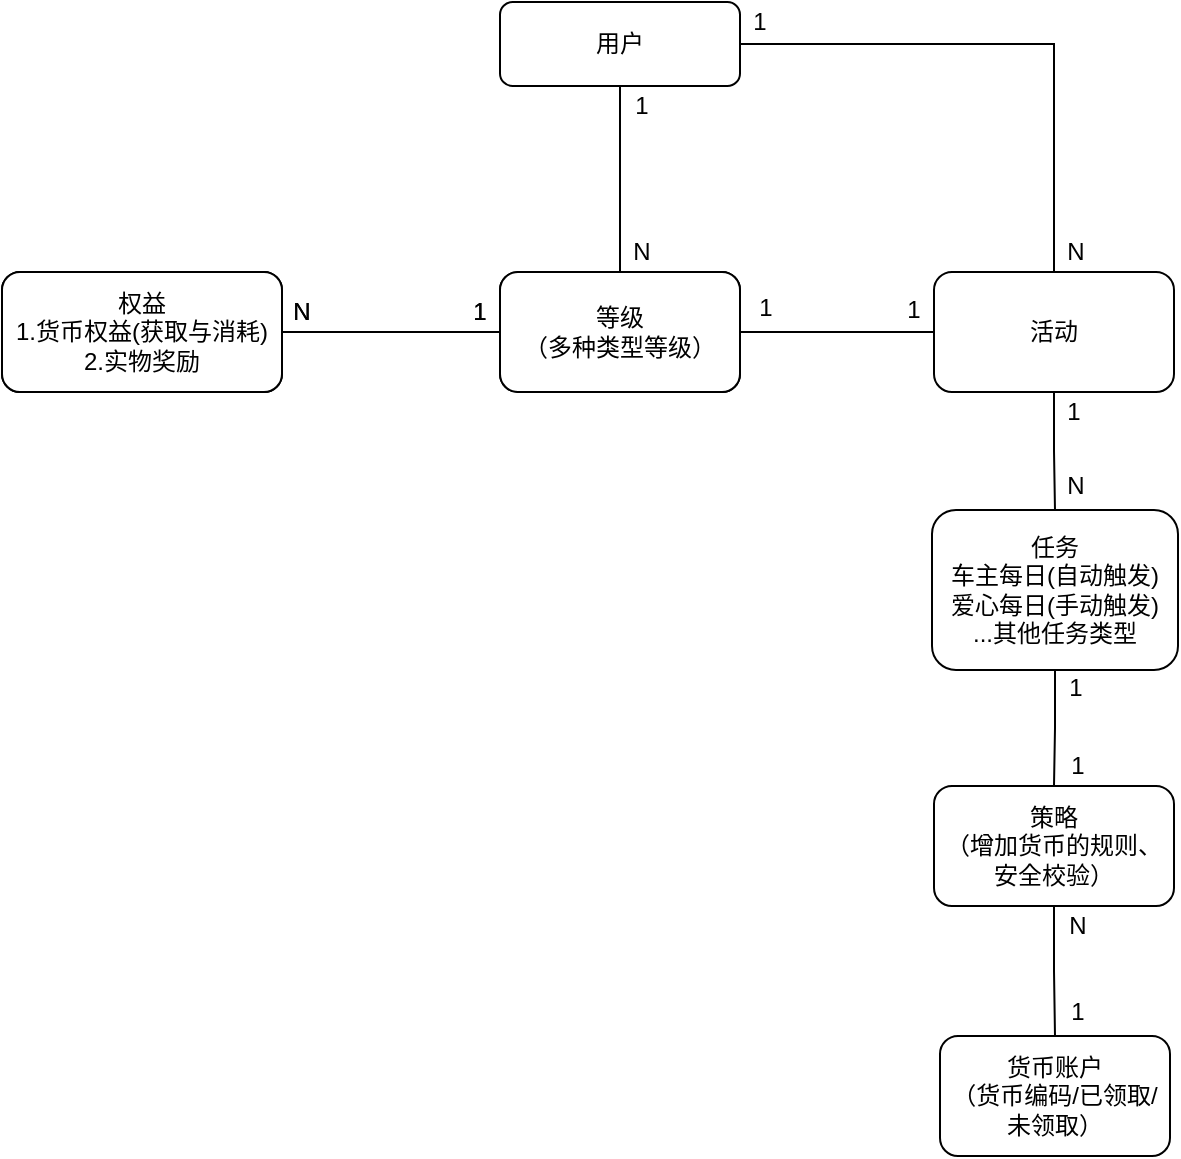 <mxfile version="17.4.6" type="github">
  <diagram id="R2lEEEUBdFMjLlhIrx00" name="Page-1">
    <mxGraphModel dx="1422" dy="762" grid="1" gridSize="10" guides="1" tooltips="1" connect="1" arrows="1" fold="1" page="1" pageScale="1" pageWidth="850" pageHeight="1100" math="0" shadow="0" extFonts="Permanent Marker^https://fonts.googleapis.com/css?family=Permanent+Marker">
      <root>
        <mxCell id="0" />
        <mxCell id="1" parent="0" />
        <mxCell id="8VrVetNonSgiCDTG21WU-2" value="货币账户&lt;br&gt;&lt;span style=&quot;text-align: left&quot;&gt;（货币编码/已领取/未领取）&lt;/span&gt;" style="rounded=1;whiteSpace=wrap;html=1;" parent="1" vertex="1">
          <mxGeometry x="559" y="697" width="115" height="60" as="geometry" />
        </mxCell>
        <mxCell id="8VrVetNonSgiCDTG21WU-3" value="等级&lt;br&gt;（多种类型等级）" style="rounded=1;whiteSpace=wrap;html=1;" parent="1" vertex="1">
          <mxGeometry x="339" y="315" width="120" height="60" as="geometry" />
        </mxCell>
        <mxCell id="8VrVetNonSgiCDTG21WU-7" style="rounded=0;orthogonalLoop=1;jettySize=auto;html=1;exitX=0.5;exitY=1;exitDx=0;exitDy=0;entryX=0.5;entryY=0;entryDx=0;entryDy=0;edgeStyle=orthogonalEdgeStyle;endArrow=none;endFill=0;" parent="1" source="8VrVetNonSgiCDTG21WU-5" edge="1" target="r65WCnQhAkEXvmWMmmYw-30">
          <mxGeometry relative="1" as="geometry">
            <mxPoint x="614" y="574" as="targetPoint" />
          </mxGeometry>
        </mxCell>
        <mxCell id="8VrVetNonSgiCDTG21WU-5" value="任务&lt;br&gt;车主每日(自动触发)&lt;br&gt;爱心每日(手动触发)&lt;br&gt;...其他任务类型" style="rounded=1;whiteSpace=wrap;html=1;" parent="1" vertex="1">
          <mxGeometry x="555" y="434" width="123" height="80" as="geometry" />
        </mxCell>
        <mxCell id="r65WCnQhAkEXvmWMmmYw-31" style="rounded=0;orthogonalLoop=1;jettySize=auto;html=1;exitX=0.5;exitY=1;exitDx=0;exitDy=0;entryX=0.5;entryY=0;entryDx=0;entryDy=0;edgeStyle=orthogonalEdgeStyle;endArrow=none;endFill=0;" edge="1" parent="1" source="r65WCnQhAkEXvmWMmmYw-30" target="8VrVetNonSgiCDTG21WU-2">
          <mxGeometry relative="1" as="geometry" />
        </mxCell>
        <mxCell id="r65WCnQhAkEXvmWMmmYw-30" value="策略&lt;br&gt;（增加货币的规则、安全校验）" style="rounded=1;whiteSpace=wrap;html=1;" vertex="1" parent="1">
          <mxGeometry x="556" y="572" width="120" height="60" as="geometry" />
        </mxCell>
        <mxCell id="r65WCnQhAkEXvmWMmmYw-34" style="rounded=0;orthogonalLoop=1;jettySize=auto;html=1;exitX=0.5;exitY=1;exitDx=0;exitDy=0;entryX=0.5;entryY=0;entryDx=0;entryDy=0;edgeStyle=orthogonalEdgeStyle;endArrow=none;endFill=0;" edge="1" parent="1" source="r65WCnQhAkEXvmWMmmYw-33" target="8VrVetNonSgiCDTG21WU-5">
          <mxGeometry relative="1" as="geometry" />
        </mxCell>
        <mxCell id="r65WCnQhAkEXvmWMmmYw-33" value="活动" style="rounded=1;whiteSpace=wrap;html=1;" vertex="1" parent="1">
          <mxGeometry x="556" y="315" width="120" height="60" as="geometry" />
        </mxCell>
        <mxCell id="r65WCnQhAkEXvmWMmmYw-35" value="权益&lt;br&gt;1.货币权益(获取与消耗)&lt;br&gt;2.实物奖励&lt;br&gt;" style="rounded=1;whiteSpace=wrap;html=1;" vertex="1" parent="1">
          <mxGeometry x="90" y="315" width="140" height="60" as="geometry" />
        </mxCell>
        <mxCell id="r65WCnQhAkEXvmWMmmYw-37" value="1" style="text;html=1;strokeColor=none;fillColor=none;align=center;verticalAlign=middle;whiteSpace=wrap;rounded=0;" vertex="1" parent="1">
          <mxGeometry x="319" y="325" width="20" height="20" as="geometry" />
        </mxCell>
        <mxCell id="r65WCnQhAkEXvmWMmmYw-38" value="N" style="text;html=1;strokeColor=none;fillColor=none;align=center;verticalAlign=middle;whiteSpace=wrap;rounded=0;" vertex="1" parent="1">
          <mxGeometry x="230" y="325" width="20" height="20" as="geometry" />
        </mxCell>
        <mxCell id="r65WCnQhAkEXvmWMmmYw-40" value="1" style="text;html=1;strokeColor=none;fillColor=none;align=center;verticalAlign=middle;whiteSpace=wrap;rounded=0;" vertex="1" parent="1">
          <mxGeometry x="536" y="324" width="20" height="20" as="geometry" />
        </mxCell>
        <mxCell id="r65WCnQhAkEXvmWMmmYw-43" value="N" style="text;html=1;strokeColor=none;fillColor=none;align=center;verticalAlign=middle;whiteSpace=wrap;rounded=0;" vertex="1" parent="1">
          <mxGeometry x="618" y="632" width="20" height="20" as="geometry" />
        </mxCell>
        <mxCell id="r65WCnQhAkEXvmWMmmYw-44" value="1" style="text;html=1;strokeColor=none;fillColor=none;align=center;verticalAlign=middle;whiteSpace=wrap;rounded=0;" vertex="1" parent="1">
          <mxGeometry x="618" y="675" width="20" height="20" as="geometry" />
        </mxCell>
        <mxCell id="r65WCnQhAkEXvmWMmmYw-45" value="1" style="text;html=1;strokeColor=none;fillColor=none;align=center;verticalAlign=middle;whiteSpace=wrap;rounded=0;" vertex="1" parent="1">
          <mxGeometry x="618" y="552" width="20" height="20" as="geometry" />
        </mxCell>
        <mxCell id="r65WCnQhAkEXvmWMmmYw-46" value="1" style="text;html=1;strokeColor=none;fillColor=none;align=center;verticalAlign=middle;whiteSpace=wrap;rounded=0;" vertex="1" parent="1">
          <mxGeometry x="617" y="513" width="20" height="20" as="geometry" />
        </mxCell>
        <mxCell id="r65WCnQhAkEXvmWMmmYw-47" value="1" style="text;html=1;strokeColor=none;fillColor=none;align=center;verticalAlign=middle;whiteSpace=wrap;rounded=0;" vertex="1" parent="1">
          <mxGeometry x="616" y="375" width="20" height="20" as="geometry" />
        </mxCell>
        <mxCell id="r65WCnQhAkEXvmWMmmYw-48" value="N" style="text;html=1;strokeColor=none;fillColor=none;align=center;verticalAlign=middle;whiteSpace=wrap;rounded=0;" vertex="1" parent="1">
          <mxGeometry x="617" y="412" width="20" height="20" as="geometry" />
        </mxCell>
        <mxCell id="r65WCnQhAkEXvmWMmmYw-70" style="rounded=0;orthogonalLoop=1;jettySize=auto;html=1;exitX=1;exitY=0.5;exitDx=0;exitDy=0;entryX=0;entryY=0.5;entryDx=0;entryDy=0;edgeStyle=orthogonalEdgeStyle;endArrow=none;endFill=0;" edge="1" parent="1" source="r65WCnQhAkEXvmWMmmYw-61" target="r65WCnQhAkEXvmWMmmYw-33">
          <mxGeometry relative="1" as="geometry" />
        </mxCell>
        <mxCell id="r65WCnQhAkEXvmWMmmYw-61" value="等级&lt;br&gt;（多种类型等级）" style="rounded=1;whiteSpace=wrap;html=1;" vertex="1" parent="1">
          <mxGeometry x="339" y="315" width="120" height="60" as="geometry" />
        </mxCell>
        <mxCell id="r65WCnQhAkEXvmWMmmYw-62" value="权益&lt;br&gt;1.货币权益(获取与消耗)&lt;br&gt;2.实物奖励&lt;br&gt;" style="rounded=1;whiteSpace=wrap;html=1;" vertex="1" parent="1">
          <mxGeometry x="90" y="315" width="140" height="60" as="geometry" />
        </mxCell>
        <mxCell id="r65WCnQhAkEXvmWMmmYw-63" value="1" style="text;html=1;strokeColor=none;fillColor=none;align=center;verticalAlign=middle;whiteSpace=wrap;rounded=0;" vertex="1" parent="1">
          <mxGeometry x="319" y="325" width="20" height="20" as="geometry" />
        </mxCell>
        <mxCell id="r65WCnQhAkEXvmWMmmYw-78" style="edgeStyle=orthogonalEdgeStyle;rounded=0;orthogonalLoop=1;jettySize=auto;html=1;exitX=0;exitY=1;exitDx=0;exitDy=0;entryX=0;entryY=0.5;entryDx=0;entryDy=0;endArrow=none;endFill=0;" edge="1" parent="1" source="r65WCnQhAkEXvmWMmmYw-64" target="r65WCnQhAkEXvmWMmmYw-61">
          <mxGeometry relative="1" as="geometry">
            <Array as="points">
              <mxPoint x="280" y="345" />
              <mxPoint x="280" y="345" />
            </Array>
          </mxGeometry>
        </mxCell>
        <mxCell id="r65WCnQhAkEXvmWMmmYw-64" value="N" style="text;html=1;strokeColor=none;fillColor=none;align=center;verticalAlign=middle;whiteSpace=wrap;rounded=0;" vertex="1" parent="1">
          <mxGeometry x="230" y="325" width="20" height="20" as="geometry" />
        </mxCell>
        <mxCell id="r65WCnQhAkEXvmWMmmYw-65" value="1" style="text;html=1;strokeColor=none;fillColor=none;align=center;verticalAlign=middle;whiteSpace=wrap;rounded=0;" vertex="1" parent="1">
          <mxGeometry x="462" y="323" width="20" height="20" as="geometry" />
        </mxCell>
        <mxCell id="r65WCnQhAkEXvmWMmmYw-66" value="" style="rounded=0;orthogonalLoop=1;jettySize=auto;html=1;edgeStyle=orthogonalEdgeStyle;endArrow=none;endFill=0;" edge="1" source="r65WCnQhAkEXvmWMmmYw-67" target="r65WCnQhAkEXvmWMmmYw-61" parent="1">
          <mxGeometry relative="1" as="geometry" />
        </mxCell>
        <mxCell id="r65WCnQhAkEXvmWMmmYw-77" style="edgeStyle=orthogonalEdgeStyle;rounded=0;orthogonalLoop=1;jettySize=auto;html=1;exitX=1;exitY=0.5;exitDx=0;exitDy=0;entryX=0.5;entryY=0;entryDx=0;entryDy=0;endArrow=none;endFill=0;" edge="1" parent="1" source="r65WCnQhAkEXvmWMmmYw-67" target="r65WCnQhAkEXvmWMmmYw-33">
          <mxGeometry relative="1" as="geometry" />
        </mxCell>
        <mxCell id="r65WCnQhAkEXvmWMmmYw-67" value="用户" style="rounded=1;whiteSpace=wrap;html=1;" vertex="1" parent="1">
          <mxGeometry x="339" y="180" width="120" height="42" as="geometry" />
        </mxCell>
        <mxCell id="r65WCnQhAkEXvmWMmmYw-68" value="N" style="text;html=1;strokeColor=none;fillColor=none;align=center;verticalAlign=middle;whiteSpace=wrap;rounded=0;" vertex="1" parent="1">
          <mxGeometry x="400" y="295" width="20" height="20" as="geometry" />
        </mxCell>
        <mxCell id="r65WCnQhAkEXvmWMmmYw-69" value="1" style="text;html=1;strokeColor=none;fillColor=none;align=center;verticalAlign=middle;whiteSpace=wrap;rounded=0;" vertex="1" parent="1">
          <mxGeometry x="400" y="222" width="20" height="20" as="geometry" />
        </mxCell>
        <mxCell id="r65WCnQhAkEXvmWMmmYw-79" value="1" style="text;html=1;strokeColor=none;fillColor=none;align=center;verticalAlign=middle;whiteSpace=wrap;rounded=0;" vertex="1" parent="1">
          <mxGeometry x="459" y="180" width="20" height="20" as="geometry" />
        </mxCell>
        <mxCell id="r65WCnQhAkEXvmWMmmYw-80" value="N" style="text;html=1;strokeColor=none;fillColor=none;align=center;verticalAlign=middle;whiteSpace=wrap;rounded=0;" vertex="1" parent="1">
          <mxGeometry x="617" y="295" width="20" height="20" as="geometry" />
        </mxCell>
      </root>
    </mxGraphModel>
  </diagram>
</mxfile>
